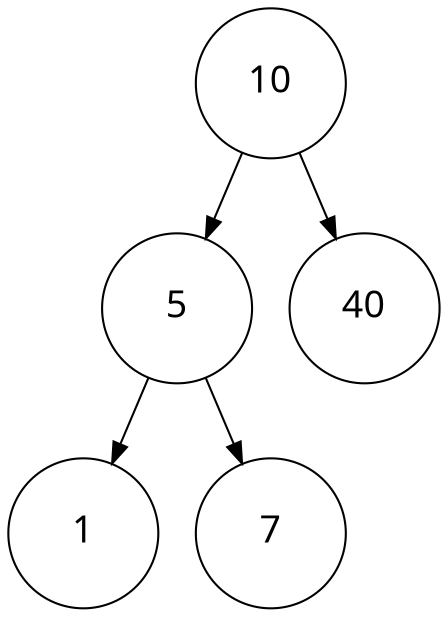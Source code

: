 digraph {
	name="" rankdir=TB
	1 [label=<<FONT POINT-SIZE="18" FACE="ubuntu">10</FONT><BR ALIGN="CENTER"/>> height=1 shape=circle width=1]
	2 [label=<<FONT POINT-SIZE="18" FACE="ubuntu">5</FONT><BR ALIGN="CENTER"/>> height=1 shape=circle width=1]
	3 [label=<<FONT POINT-SIZE="18" FACE="ubuntu">40</FONT><BR ALIGN="CENTER"/>> height=1 shape=circle width=1]
	4 [label=<<FONT POINT-SIZE="18" FACE="ubuntu">1</FONT><BR ALIGN="CENTER"/>> height=1 shape=circle width=1]
	5 [label=<<FONT POINT-SIZE="18" FACE="ubuntu">7</FONT><BR ALIGN="CENTER"/>> height=1 shape=circle width=1]
	1 -> 2
	1 -> 3
	2 -> 4
	2 -> 5
}
